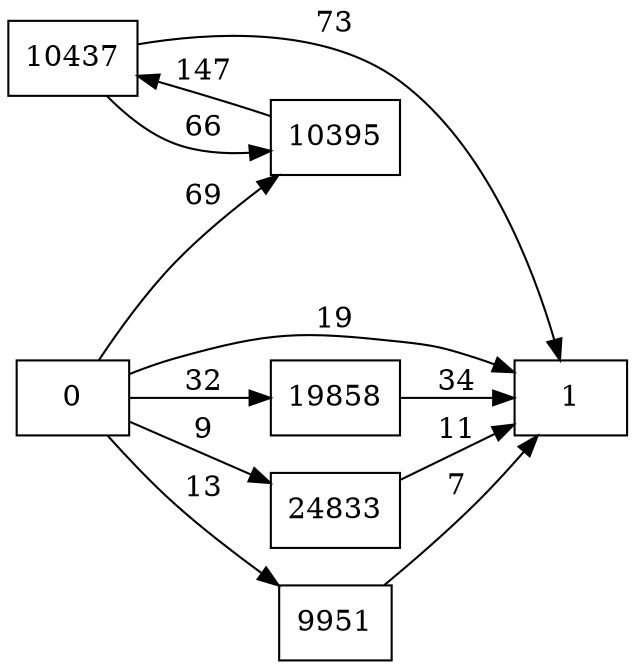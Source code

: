 digraph {
	graph [rankdir=LR]
	node [shape=rectangle]
	9951 -> 1 [label=7]
	10395 -> 10437 [label=147]
	10437 -> 10395 [label=66]
	10437 -> 1 [label=73]
	19858 -> 1 [label=34]
	24833 -> 1 [label=11]
	0 -> 1 [label=19]
	0 -> 9951 [label=13]
	0 -> 10395 [label=69]
	0 -> 19858 [label=32]
	0 -> 24833 [label=9]
}
